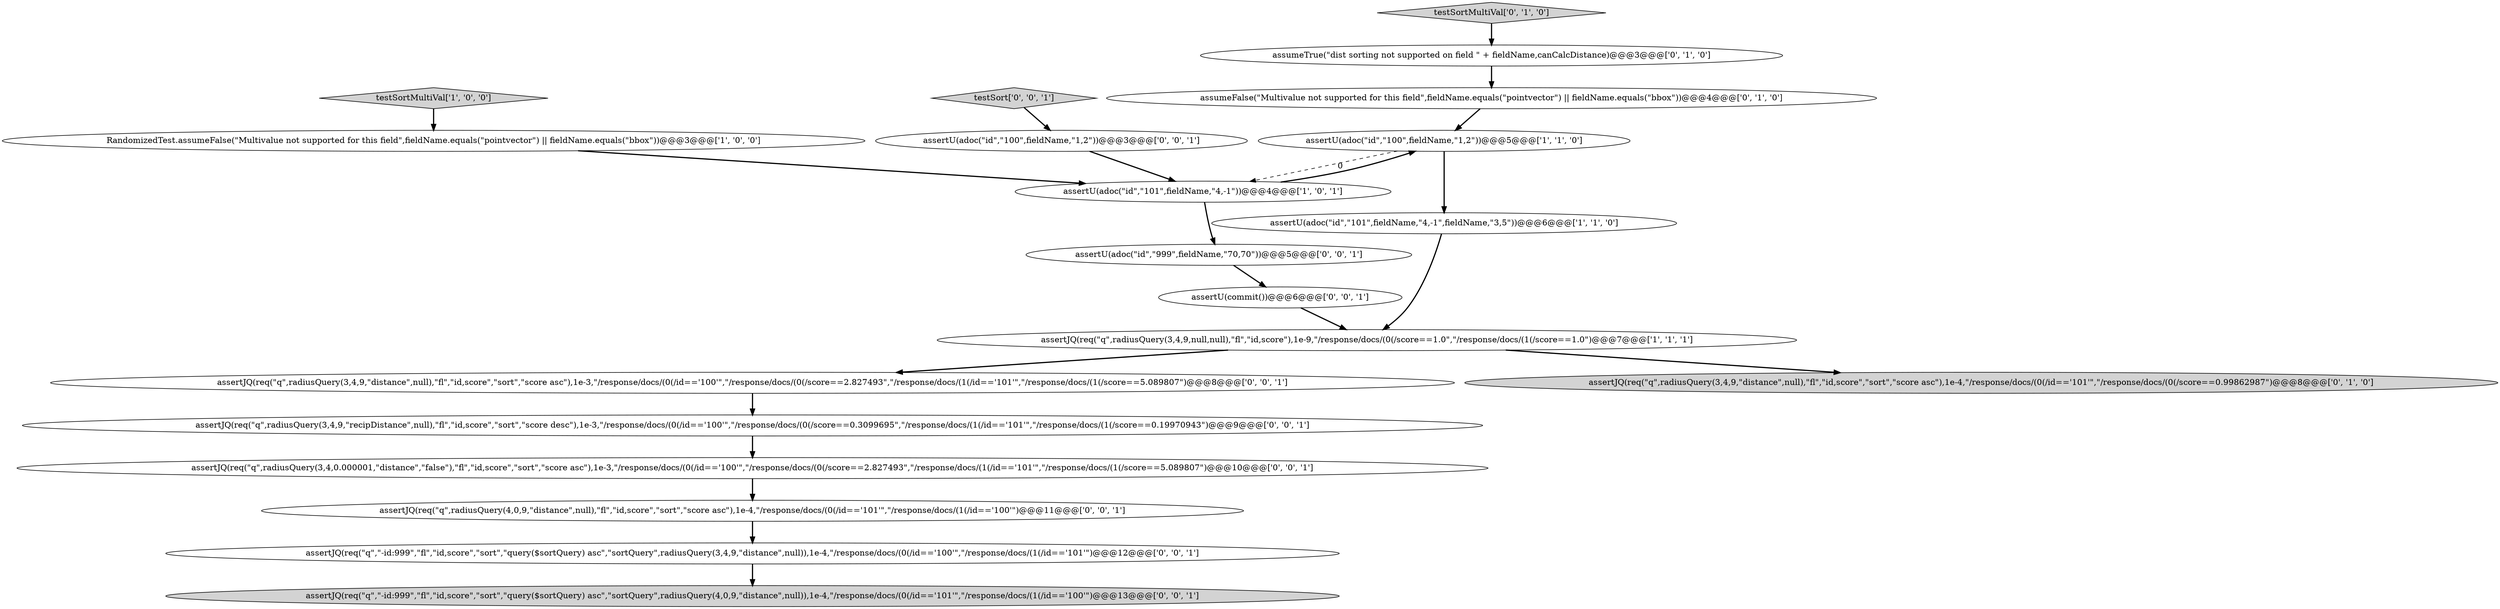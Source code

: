 digraph {
16 [style = filled, label = "assertU(adoc(\"id\",\"999\",fieldName,\"70,70\"))@@@5@@@['0', '0', '1']", fillcolor = white, shape = ellipse image = "AAA0AAABBB3BBB"];
7 [style = filled, label = "assumeFalse(\"Multivalue not supported for this field\",fieldName.equals(\"pointvector\") || fieldName.equals(\"bbox\"))@@@4@@@['0', '1', '0']", fillcolor = white, shape = ellipse image = "AAA1AAABBB2BBB"];
12 [style = filled, label = "assertJQ(req(\"q\",radiusQuery(3,4,9,\"distance\",null),\"fl\",\"id,score\",\"sort\",\"score asc\"),1e-3,\"/response/docs/(0(/id=='100'\",\"/response/docs/(0(/score==2.827493\",\"/response/docs/(1(/id=='101'\",\"/response/docs/(1(/score==5.089807\")@@@8@@@['0', '0', '1']", fillcolor = white, shape = ellipse image = "AAA0AAABBB3BBB"];
4 [style = filled, label = "testSortMultiVal['1', '0', '0']", fillcolor = lightgray, shape = diamond image = "AAA0AAABBB1BBB"];
1 [style = filled, label = "RandomizedTest.assumeFalse(\"Multivalue not supported for this field\",fieldName.equals(\"pointvector\") || fieldName.equals(\"bbox\"))@@@3@@@['1', '0', '0']", fillcolor = white, shape = ellipse image = "AAA0AAABBB1BBB"];
17 [style = filled, label = "assertU(adoc(\"id\",\"100\",fieldName,\"1,2\"))@@@3@@@['0', '0', '1']", fillcolor = white, shape = ellipse image = "AAA0AAABBB3BBB"];
14 [style = filled, label = "assertJQ(req(\"q\",radiusQuery(3,4,0.000001,\"distance\",\"false\"),\"fl\",\"id,score\",\"sort\",\"score asc\"),1e-3,\"/response/docs/(0(/id=='100'\",\"/response/docs/(0(/score==2.827493\",\"/response/docs/(1(/id=='101'\",\"/response/docs/(1(/score==5.089807\")@@@10@@@['0', '0', '1']", fillcolor = white, shape = ellipse image = "AAA0AAABBB3BBB"];
3 [style = filled, label = "assertU(adoc(\"id\",\"101\",fieldName,\"4,-1\",fieldName,\"3,5\"))@@@6@@@['1', '1', '0']", fillcolor = white, shape = ellipse image = "AAA0AAABBB1BBB"];
2 [style = filled, label = "assertU(adoc(\"id\",\"100\",fieldName,\"1,2\"))@@@5@@@['1', '1', '0']", fillcolor = white, shape = ellipse image = "AAA0AAABBB1BBB"];
6 [style = filled, label = "assertJQ(req(\"q\",radiusQuery(3,4,9,\"distance\",null),\"fl\",\"id,score\",\"sort\",\"score asc\"),1e-4,\"/response/docs/(0(/id=='101'\",\"/response/docs/(0(/score==0.99862987\")@@@8@@@['0', '1', '0']", fillcolor = lightgray, shape = ellipse image = "AAA0AAABBB2BBB"];
19 [style = filled, label = "assertU(commit())@@@6@@@['0', '0', '1']", fillcolor = white, shape = ellipse image = "AAA0AAABBB3BBB"];
9 [style = filled, label = "testSortMultiVal['0', '1', '0']", fillcolor = lightgray, shape = diamond image = "AAA0AAABBB2BBB"];
5 [style = filled, label = "assertJQ(req(\"q\",radiusQuery(3,4,9,null,null),\"fl\",\"id,score\"),1e-9,\"/response/docs/(0(/score==1.0\",\"/response/docs/(1(/score==1.0\")@@@7@@@['1', '1', '1']", fillcolor = white, shape = ellipse image = "AAA0AAABBB1BBB"];
8 [style = filled, label = "assumeTrue(\"dist sorting not supported on field \" + fieldName,canCalcDistance)@@@3@@@['0', '1', '0']", fillcolor = white, shape = ellipse image = "AAA0AAABBB2BBB"];
15 [style = filled, label = "testSort['0', '0', '1']", fillcolor = lightgray, shape = diamond image = "AAA0AAABBB3BBB"];
10 [style = filled, label = "assertJQ(req(\"q\",\"-id:999\",\"fl\",\"id,score\",\"sort\",\"query($sortQuery) asc\",\"sortQuery\",radiusQuery(3,4,9,\"distance\",null)),1e-4,\"/response/docs/(0(/id=='100'\",\"/response/docs/(1(/id=='101'\")@@@12@@@['0', '0', '1']", fillcolor = white, shape = ellipse image = "AAA0AAABBB3BBB"];
0 [style = filled, label = "assertU(adoc(\"id\",\"101\",fieldName,\"4,-1\"))@@@4@@@['1', '0', '1']", fillcolor = white, shape = ellipse image = "AAA0AAABBB1BBB"];
18 [style = filled, label = "assertJQ(req(\"q\",radiusQuery(3,4,9,\"recipDistance\",null),\"fl\",\"id,score\",\"sort\",\"score desc\"),1e-3,\"/response/docs/(0(/id=='100'\",\"/response/docs/(0(/score==0.3099695\",\"/response/docs/(1(/id=='101'\",\"/response/docs/(1(/score==0.19970943\")@@@9@@@['0', '0', '1']", fillcolor = white, shape = ellipse image = "AAA0AAABBB3BBB"];
11 [style = filled, label = "assertJQ(req(\"q\",radiusQuery(4,0,9,\"distance\",null),\"fl\",\"id,score\",\"sort\",\"score asc\"),1e-4,\"/response/docs/(0(/id=='101'\",\"/response/docs/(1(/id=='100'\")@@@11@@@['0', '0', '1']", fillcolor = white, shape = ellipse image = "AAA0AAABBB3BBB"];
13 [style = filled, label = "assertJQ(req(\"q\",\"-id:999\",\"fl\",\"id,score\",\"sort\",\"query($sortQuery) asc\",\"sortQuery\",radiusQuery(4,0,9,\"distance\",null)),1e-4,\"/response/docs/(0(/id=='101'\",\"/response/docs/(1(/id=='100'\")@@@13@@@['0', '0', '1']", fillcolor = lightgray, shape = ellipse image = "AAA0AAABBB3BBB"];
19->5 [style = bold, label=""];
16->19 [style = bold, label=""];
14->11 [style = bold, label=""];
7->2 [style = bold, label=""];
2->0 [style = dashed, label="0"];
3->5 [style = bold, label=""];
4->1 [style = bold, label=""];
2->3 [style = bold, label=""];
11->10 [style = bold, label=""];
0->16 [style = bold, label=""];
10->13 [style = bold, label=""];
12->18 [style = bold, label=""];
8->7 [style = bold, label=""];
5->12 [style = bold, label=""];
0->2 [style = bold, label=""];
9->8 [style = bold, label=""];
18->14 [style = bold, label=""];
17->0 [style = bold, label=""];
5->6 [style = bold, label=""];
1->0 [style = bold, label=""];
15->17 [style = bold, label=""];
}
